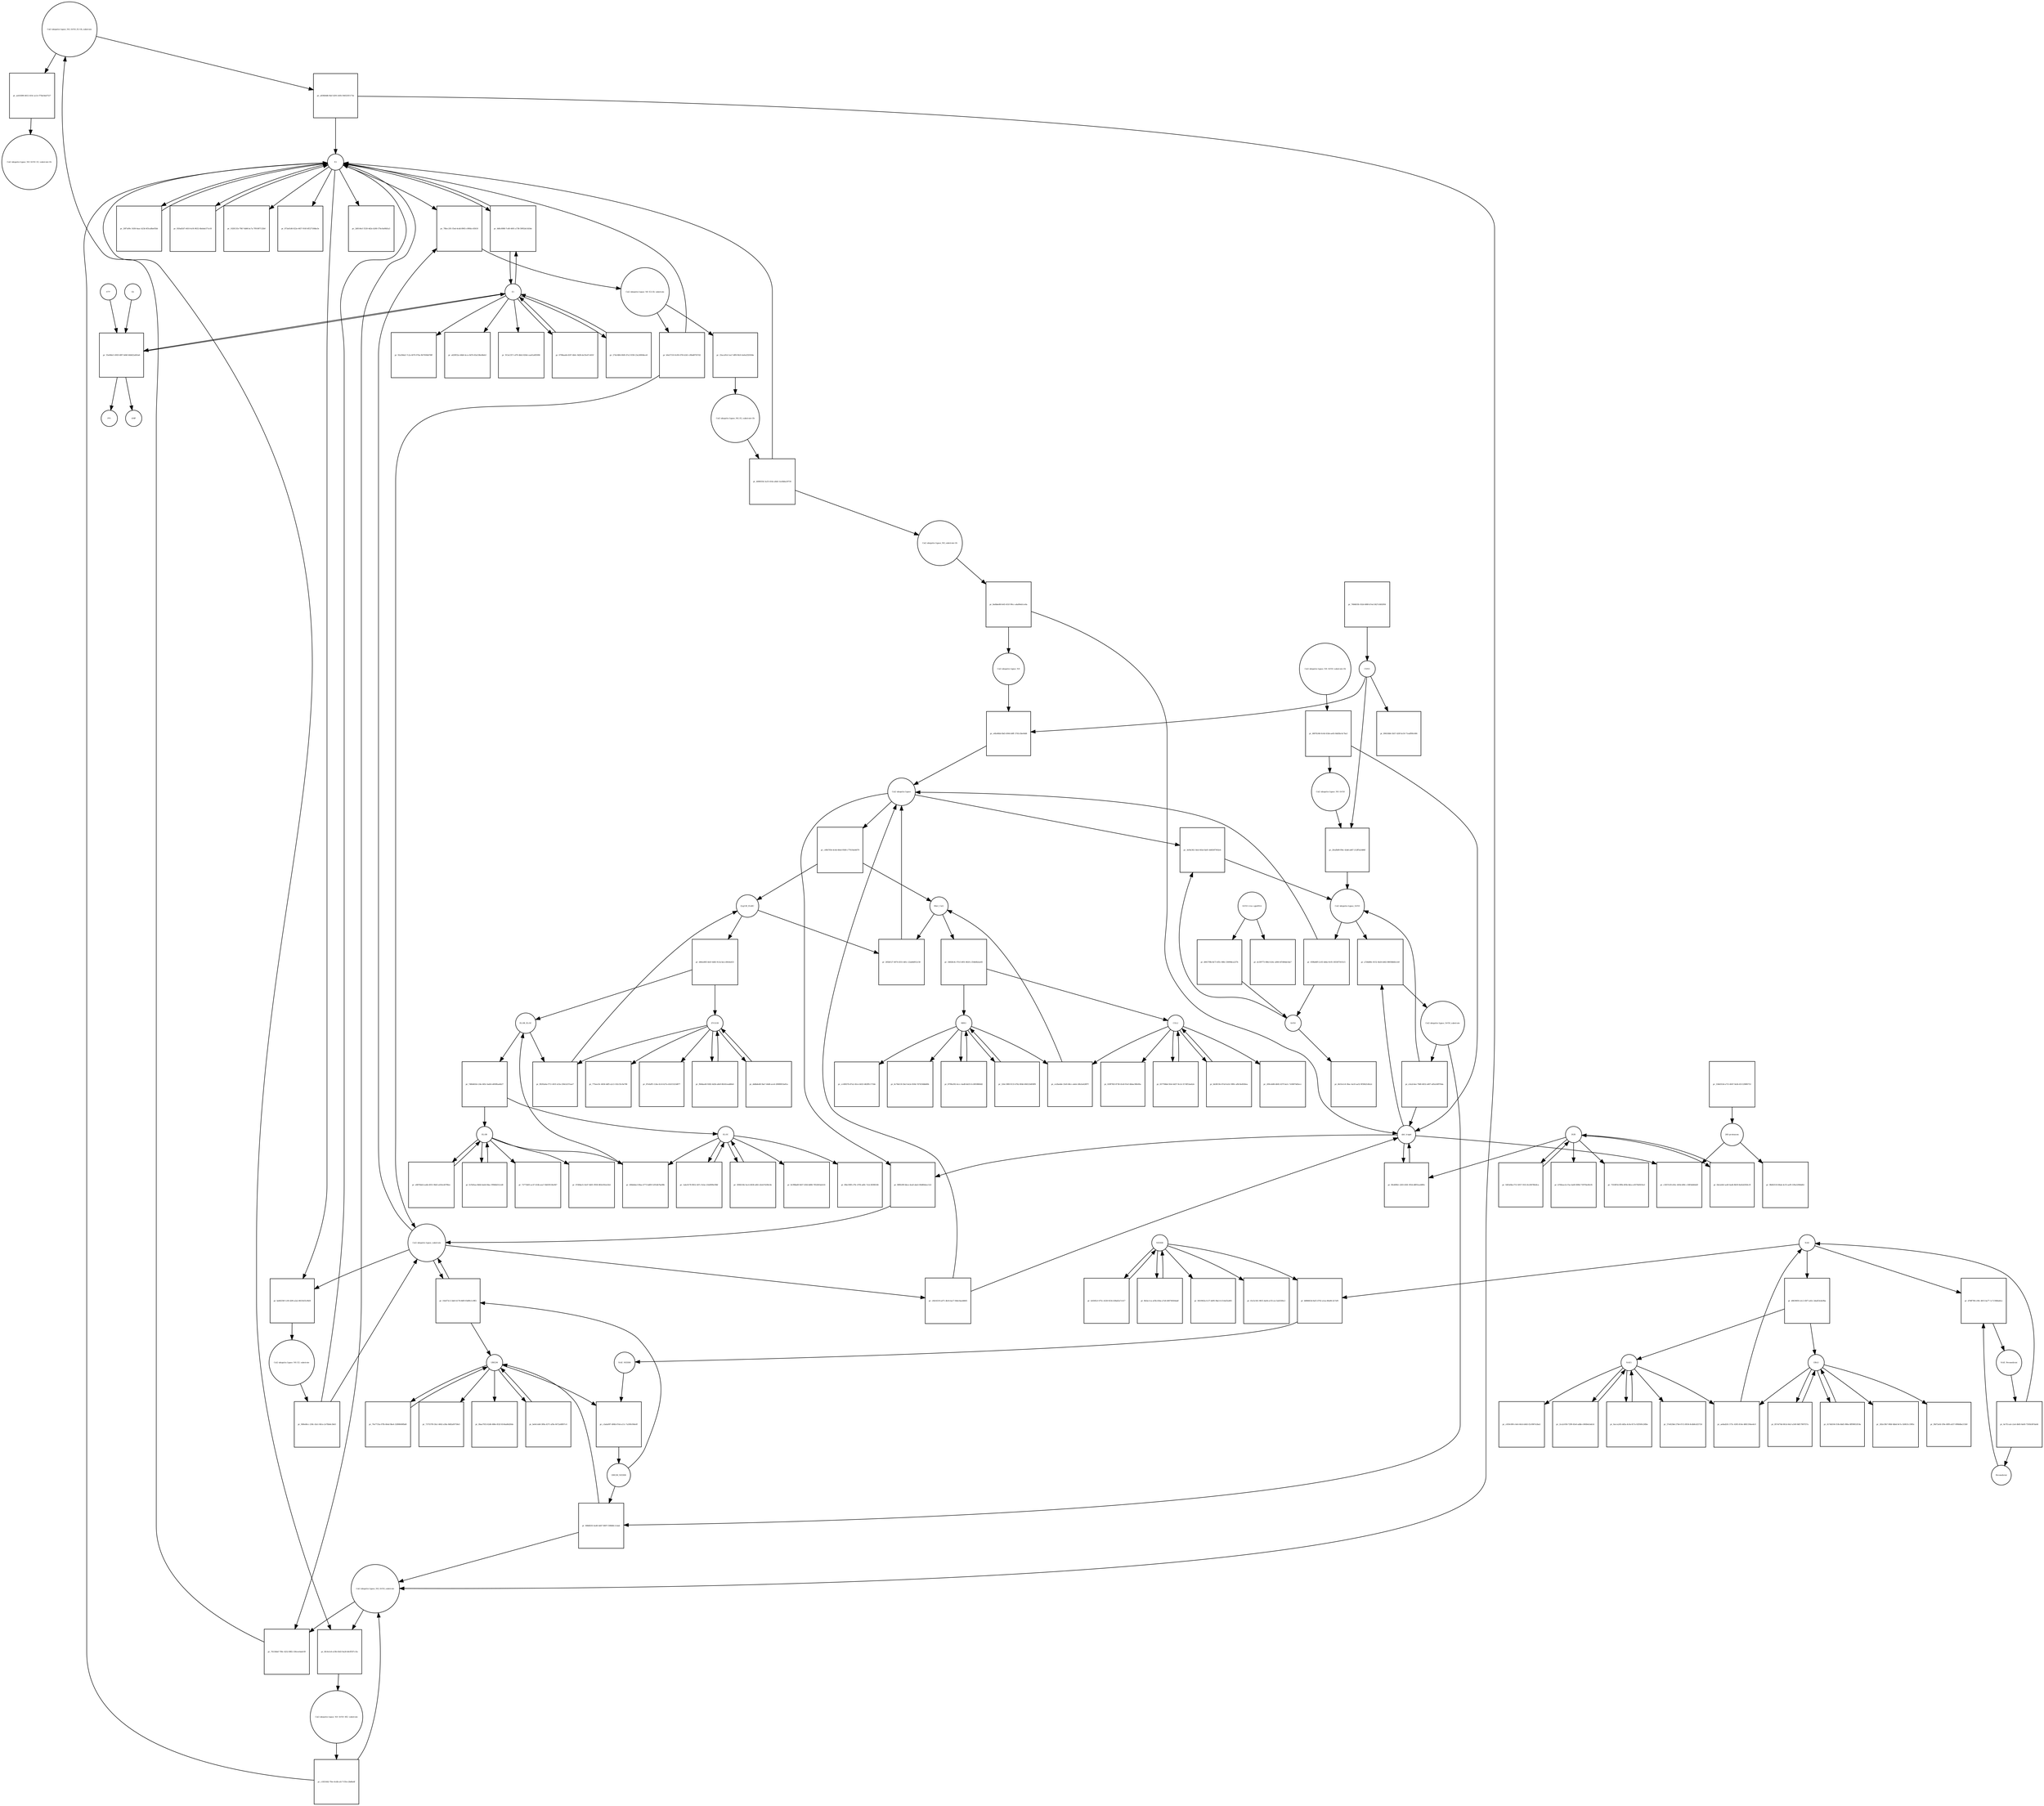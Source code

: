 strict digraph  {
"Cul2 ubiquitin ligase_N8_Orf10_E2-Ub_substrate" [annotation="urn_miriam_ncbiprotein_BCD58762|urn_miriam_hgnc.symbol_UBE2|urn_miriam_hgnc.symbol_ZYG11B|urn_miriam_hgnc.symbol_ELOB|urn_miriam_hgnc.symbol_ELOC|urn_miriam_hgnc.symbol_RBX1|urn_miriam_hgnc.symbol_CUL2|urn_miriam_hgnc.symbol_NEDD8", bipartite=0, cls=complex, fontsize=4, label="Cul2 ubiquitin ligase_N8_Orf10_E2-Ub_substrate", shape=circle];
"pr_ae41fd90-4612-410c-ac2c-f75bc8ab7527" [annotation="", bipartite=1, cls=process, fontsize=4, label="pr_ae41fd90-4612-410c-ac2c-f75bc8ab7527", shape=square];
"Cul2 ubiquitin ligase_N8_Orf10_E2_substrate-Ub" [annotation="urn_miriam_ncbiprotein_BCD58762|urn_miriam_hgnc.symbol_UBE2|urn_miriam_hgnc.symbol_ZYG11B|urn_miriam_hgnc.symbol_ELOB|urn_miriam_hgnc.symbol_ELOC|urn_miriam_hgnc.symbol_RBX1|urn_miriam_hgnc.symbol_CUL2|urn_miriam_hgnc.symbol_NEDD8", bipartite=0, cls=complex, fontsize=4, label="Cul2 ubiquitin ligase_N8_Orf10_E2_substrate-Ub", shape=circle];
"Cul2 ubiquitin ligase_N8_E2-Ub_substrate" [annotation="urn_miriam_hgnc.symbol_ZYG11B|urn_miriam_hgnc.symbol_RBX1|urn_miriam_hgnc.symbol_ELOB|urn_miriam_hgnc.symbol_ELOC|urn_miriam_hgnc.symbol_CUL2|urn_miriam_hgnc.symbol_NEDD8|urn_miriam_hgnc.symbol_UBE2", bipartite=0, cls=complex, fontsize=4, label="Cul2 ubiquitin ligase_N8_E2-Ub_substrate", shape=circle];
"pr_25aca91d-1ea7-4ff8-9b10-4e6e2f20304e" [annotation="", bipartite=1, cls=process, fontsize=4, label="pr_25aca91d-1ea7-4ff8-9b10-4e6e2f20304e", shape=square];
"Cul2 ubiquitin ligase_N8_E2_substrate-Ub" [annotation="urn_miriam_hgnc.symbol_ZYG11B|urn_miriam_hgnc.symbol_UBE2|urn_miriam_hgnc.symbol_ELOB|urn_miriam_hgnc.symbol_ELOC|urn_miriam_hgnc.symbol_RBX1|urn_miriam_hgnc.symbol_CUL2|urn_miriam_hgnc.symbol_NEDD8", bipartite=0, cls=complex, fontsize=4, label="Cul2 ubiquitin ligase_N8_E2_substrate-Ub", shape=circle];
E2 [annotation="urn_miriam_hgnc.symbol_UBE2", bipartite=0, cls=macromolecule, fontsize=4, label=E2, shape=circle];
"pr_6d6c6988-7cd0-4491-a738-59f02dc5d3de" [annotation="", bipartite=1, cls=process, fontsize=4, label="pr_6d6c6988-7cd0-4491-a738-59f02dc5d3de", shape=square];
E1 [annotation="urn_miriam_hgnc.symbol_UBA", bipartite=0, cls=macromolecule, fontsize=4, label=E1, shape=circle];
"pr_55e08dc5-693f-4f87-b84f-64b822afb5a6" [annotation="", bipartite=1, cls=process, fontsize=4, label="pr_55e08dc5-693f-4f87-b84f-64b822afb5a6", shape=square];
Ub [annotation="", bipartite=0, cls="simple chemical", fontsize=4, label=Ub, shape=circle];
ATP [annotation="", bipartite=0, cls="simple chemical", fontsize=4, label=ATP, shape=circle];
AMP [annotation="", bipartite=0, cls="simple chemical", fontsize=4, label=AMP, shape=circle];
PPi [annotation="", bipartite=0, cls="simple chemical", fontsize=4, label=PPi, shape=circle];
"Cul2 ubiquitin ligase_substrate" [annotation="urn_miriam_hgnc.symbol_ZYg11B|urn_miriam_hgnc.symbol_ELOB|urn_miriam_hgnc.symbol_ELOC|urn_miriam_hgnc.symbol_RBX1|urn_miriam_hgnc.symbol_CUL2|urn_miriam_hgnc.symbol_NEDD8", bipartite=0, cls=complex, fontsize=4, label="Cul2 ubiquitin ligase_substrate", shape=circle];
"pr_78bcc201-f3ed-4cdd-8965-c09fdcc45618" [annotation="", bipartite=1, cls=process, fontsize=4, label="pr_78bcc201-f3ed-4cdd-8965-c09fdcc45618", shape=square];
"Cul2 ubiquitin ligase_N8_Orf10_substrate" [annotation="urn_miriam_ncbiprotein_BCD58762|urn_miriam_hgnc.symbol_ZYG11B|urn_miriam_hgnc.symbol_ELOB|urn_miriam_hgnc.symbol_ELOC|urn_miriam_hgnc.symbol_RBX1|urn_miriam_hgnc.symbol_CUL2|urn_miriam_hgnc.symbol_NEDD8", bipartite=0, cls=complex, fontsize=4, label="Cul2 ubiquitin ligase_N8_Orf10_substrate", shape=circle];
"pr_76136def-706c-4252-88f2-336cee4adc09" [annotation="", bipartite=1, cls=process, fontsize=4, label="pr_76136def-706c-4252-88f2-336cee4adc09", shape=square];
ZYG11B [annotation="urn_miriam_hgnc_HGNC%3A25820", bipartite=0, cls=macromolecule, fontsize=4, label=ZYG11B, shape=circle];
"pr_f8d4aa40-9282-4d2b-a8e9-8b541eadd0e6" [annotation="", bipartite=1, cls=process, fontsize=4, label="pr_f8d4aa40-9282-4d2b-a8e9-8b541eadd0e6", shape=square];
UBE2M [annotation="urn_miriam_hgnc_HGNC%3A12491", bipartite=0, cls=macromolecule, fontsize=4, label=UBE2M, shape=circle];
"pr_be0e1eb8-389a-4371-af9a-6472a48f07c4" [annotation="", bipartite=1, cls=process, fontsize=4, label="pr_be0e1eb8-389a-4371-af9a-6472a48f07c4", shape=square];
UBA3 [annotation="urn_miriam_hgnc_HGNC%3A12470", bipartite=0, cls=macromolecule, fontsize=4, label=UBA3, shape=circle];
"pr_857ef74d-061d-44cf-a549-9df17987f37a" [annotation="", bipartite=1, cls=process, fontsize=4, label="pr_857ef74d-061d-44cf-a549-9df17987f37a", shape=square];
RBX1 [annotation="urn_miriam_hgnc_HGNC%3A9928", bipartite=0, cls=macromolecule, fontsize=4, label=RBX1, shape=circle];
"pr_8799a392-4ccc-4ad8-bb35-fcc8059860d2" [annotation="", bipartite=1, cls=process, fontsize=4, label="pr_8799a392-4ccc-4ad8-bb35-fcc8059860d2", shape=square];
"Orf10 (+)ss sgmRNA" [annotation=urn_miriam_ncbiprotein_BCD58762, bipartite=0, cls="nucleic acid feature", fontsize=4, label="Orf10 (+)ss sgmRNA", shape=circle];
"pr_d0617f8b-8e73-4f5c-88fe-33699dca237b" [annotation="", bipartite=1, cls=process, fontsize=4, label="pr_d0617f8b-8e73-4f5c-88fe-33699dca237b", shape=square];
Orf10 [annotation=urn_miriam_ncbiprotein_BCD58762, bipartite=0, cls=macromolecule, fontsize=4, label=Orf10, shape=circle];
NEDD8 [annotation="urn_miriam_hgnc_HGNC%3A7732", bipartite=0, cls=macromolecule, fontsize=4, label=NEDD8, shape=circle];
"pr_fa9265cf-075c-4328-9234-438a62e7c417" [annotation="", bipartite=1, cls=process, fontsize=4, label="pr_fa9265cf-075c-4328-9234-438a62e7c417", shape=square];
NAE1 [annotation="urn_miriam_hgnc_HGNC%3A621", bipartite=0, cls=macromolecule, fontsize=4, label=NAE1, shape=circle];
"pr_2ca2c058-7299-45e6-adbb-c060b4cbdcb1" [annotation="", bipartite=1, cls=process, fontsize=4, label="pr_2ca2c058-7299-45e6-adbb-c060b4cbdcb1", shape=square];
ELOC [annotation="urn_miriam_hgnc_HGNC%3A11617", bipartite=0, cls=macromolecule, fontsize=4, label=ELOC, shape=circle];
"pr_1abc6178-9652-447c-9cbe-21b4909e59bf" [annotation="", bipartite=1, cls=process, fontsize=4, label="pr_1abc6178-9652-447c-9cbe-21b4909e59bf", shape=square];
ELOB [annotation="urn_miriam_hgnc_HGNC%3A11619", bipartite=0, cls=macromolecule, fontsize=4, label=ELOB, shape=circle];
"pr_e8870de6-ea4b-4931-96d3-a454cd4796ec" [annotation="", bipartite=1, cls=process, fontsize=4, label="pr_e8870de6-ea4b-4931-96d3-a454cd4796ec", shape=square];
"pr_20f7a99c-5436-4aac-b23d-4f3ca8be05bb" [annotation="", bipartite=1, cls=process, fontsize=4, label="pr_20f7a99c-5436-4aac-b23d-4f3ca8be05bb", shape=square];
"pr_0798aadd-d187-4b0c-9d28-de35e47c401f" [annotation="", bipartite=1, cls=process, fontsize=4, label="pr_0798aadd-d187-4b0c-9d28-de35e47c401f", shape=square];
DUB [annotation="urn_miriam_hgnc.symbol_DUB", bipartite=0, cls=macromolecule, fontsize=4, label=DUB, shape=circle];
"pr_fde2a9ef-ae4f-4ad4-8b59-8a62d2926c3f" [annotation="", bipartite=1, cls=process, fontsize=4, label="pr_fde2a9ef-ae4f-4ad4-8b59-8a62d2926c3f", shape=square];
CUL2 [annotation="urn_miriam_hgnc_HGNC%3A2552", bipartite=0, cls=macromolecule, fontsize=4, label=CUL2, shape=circle];
"pr_657784bd-5fe4-4d37-9ccb-317df53aeb2e" [annotation="", bipartite=1, cls=process, fontsize=4, label="pr_657784bd-5fe4-4d37-9ccb-317df53aeb2e", shape=square];
"pr_dddbded8-5ba7-44d6-ace4-28989053a81a" [annotation="", bipartite=1, cls=process, fontsize=4, label="pr_dddbded8-5ba7-44d6-ace4-28989053a81a", shape=square];
"pr_70e7735a-07fb-40ed-9be4-32898649fbd0" [annotation="", bipartite=1, cls=process, fontsize=4, label="pr_70e7735a-07fb-40ed-9be4-32898649fbd0", shape=square];
"pr_417dd104-f10b-4bd5-986e-8ff99853f18a" [annotation="", bipartite=1, cls=process, fontsize=4, label="pr_417dd104-f10b-4bd5-986e-8ff99853f18a", shape=square];
"pr_324c1989-9133-47b2-8fdd-494533d05ff8" [annotation="", bipartite=1, cls=process, fontsize=4, label="pr_324c1989-9133-47b2-8fdd-494533d05ff8", shape=square];
"pr_8b3ec1ca-af3b-454a-a7e8-400749264abf" [annotation="", bipartite=1, cls=process, fontsize=4, label="pr_8b3ec1ca-af3b-454a-a7e8-400749264abf", shape=square];
"pr_6acca245-dd5a-4c0a-817a-02f569c26fbe" [annotation="", bipartite=1, cls=process, fontsize=4, label="pr_6acca245-dd5a-4c0a-817a-02f569c26fbe", shape=square];
"pr_5f08216b-5ec4-4838-a841-d2eb74206c8e" [annotation="", bipartite=1, cls=process, fontsize=4, label="pr_5f08216b-5ec4-4838-a841-d2eb74206c8e", shape=square];
"pr_fcf5d5aa-6b0d-4ab4-84ac-f9948d312cd0" [annotation="", bipartite=1, cls=process, fontsize=4, label="pr_fcf5d5aa-6b0d-4ab4-84ac-f9948d312cd0", shape=square];
"pr_920ad5d7-4410-4cf4-9632-4bebde571e18" [annotation="", bipartite=1, cls=process, fontsize=4, label="pr_920ad5d7-4410-4cf4-9632-4bebde571e18", shape=square];
"pr_274cfd84-0fd9-47e2-9358-23a24904bce8" [annotation="", bipartite=1, cls=process, fontsize=4, label="pr_274cfd84-0fd9-47e2-9358-23a24904bce8", shape=square];
"pr_54f3e0be-f7cf-4917-91f2-8c20678fe8ca" [annotation="", bipartite=1, cls=process, fontsize=4, label="pr_54f3e0be-f7cf-4917-91f2-8c20678fe8ca", shape=square];
"pr_bb3815fe-87a9-4cb1-989c-af8c9a4926ea" [annotation="", bipartite=1, cls=process, fontsize=4, label="pr_bb3815fe-87a9-4cb1-989c-af8c9a4926ea", shape=square];
"pr_768481fb-102d-4080-b7ed-3627cfd02956" [annotation="", bipartite=1, cls=process, fontsize=4, label="pr_768481fb-102d-4080-b7ed-3627cfd02956", shape=square];
CSN5 [annotation="", bipartite=0, cls=complex, fontsize=4, label=CSN5, shape=circle];
"pr_53b6353d-a715-4047-9a5b-4511298f6753" [annotation="", bipartite=1, cls=process, fontsize=4, label="pr_53b6353d-a715-4047-9a5b-4511298f6753", shape=square];
"26S-proteasom" [annotation="urn_miriam_obo.go_GO%3A0000502", bipartite=0, cls=complex, fontsize=4, label="26S-proteasom", shape=circle];
NAE_Pevonedistat [annotation="urn_miriam_obo.chebi_CHEBI%3A145535|urn_miriam_hgnc.symbol_NAE1|urn_miriam_hgnc.symbol_UBA3", bipartite=0, cls=complex, fontsize=4, label=NAE_Pevonedistat, shape=circle];
"pr_4e7f1cad-c2a4-4b83-8a60-7593b387da0d" [annotation="", bipartite=1, cls=process, fontsize=4, label="pr_4e7f1cad-c2a4-4b83-8a60-7593b387da0d", shape=square];
Pevonedistat [annotation="urn_miriam_obo.chebi_CHEBI%3A145535", bipartite=0, cls="simple chemical", fontsize=4, label=Pevonedistat, shape=circle];
NAE [annotation="urn_miriam_hgnc.symbol_NAE1|urn_miriam_hgnc.symbol_UBA3", bipartite=0, cls=complex, fontsize=4, label=NAE, shape=circle];
"pr_d063905f-e2c2-45f7-a43c-2dad53e4e9ba" [annotation="", bipartite=1, cls=process, fontsize=4, label="pr_d063905f-e2c2-45f7-a43c-2dad53e4e9ba", shape=square];
ELOB_ELOC [annotation="urn_miriam_hgnc.symbol_ELOB|urn_miriam_hgnc.symbol_ELOC", bipartite=0, cls=complex, fontsize=4, label=ELOB_ELOC, shape=circle];
"pr_7d6b463d-c24e-465c-bab0-e4f49faa4b27" [annotation="", bipartite=1, cls=process, fontsize=4, label="pr_7d6b463d-c24e-465c-bab0-e4f49faa4b27", shape=square];
Zyg11B_EloBC [annotation="urn_miriam_hgnc.symbol_ZYG11B|urn_miriam_hgnc.symbol_ELOB|urn_miriam_hgnc.symbol_ELOC", bipartite=0, cls=complex, fontsize=4, label=Zyg11B_EloBC, shape=circle];
"pr_d46ee865-bb1f-4db5-9c3a-becc49e0a433" [annotation="", bipartite=1, cls=process, fontsize=4, label="pr_d46ee865-bb1f-4db5-9c3a-becc49e0a433", shape=square];
"Cul2 ubiquitin ligase_N8_substrate-Ub" [annotation="urn_miriam_hgnc.symbol_ZYG11B|urn_miriam_hgnc.symbol_ELOB|urn_miriam_hgnc.symbol_ELOC|urn_miriam_hgnc.symbol_RBX1|urn_miriam_hgnc.symbol_CUL2|urn_miriam_hgnc.symbol_NEDD8", bipartite=0, cls=complex, fontsize=4, label="Cul2 ubiquitin ligase_N8_substrate-Ub", shape=circle];
"pr_8a6bbe88-fe65-451f-99cc-a4a89eb1ce0a" [annotation="", bipartite=1, cls=process, fontsize=4, label="pr_8a6bbe88-fe65-451f-99cc-a4a89eb1ce0a", shape=square];
"Cul2 ubiquitin ligase_N8" [annotation="urn_miriam_hgnc.symbol_ZYG11B|urn_miriam_hgnc.symbol_ELOB|urn_miriam_hgnc.symbol_ELOC|urn_miriam_hgnc.symbol_RBX1|urn_miriam_hgnc.symbol_CUL2|urn_miriam_hgnc.symbol_NEDD8", bipartite=0, cls=complex, fontsize=4, label="Cul2 ubiquitin ligase_N8", shape=circle];
ubit_traget [annotation="", bipartite=0, cls=macromolecule, fontsize=4, label=ubit_traget, shape=circle];
"pr_c6b16319-a471-4b16-ba17-0b4c0aed4845" [annotation="", bipartite=1, cls=process, fontsize=4, label="pr_c6b16319-a471-4b16-ba17-0b4c0aed4845", shape=square];
"Cul2 ubiquitin ligase" [annotation="urn_miriam_hgnc.symbol_RBX1|urn_miriam_hgnc.symbol_CUL2|urn_miriam_hgnc.symbol_ZYG11B|urn_miriam_hgnc.symbol_ELOB|urn_miriam_hgnc.symbol_ELOC", bipartite=0, cls=complex, fontsize=4, label="Cul2 ubiquitin ligase", shape=circle];
"Cul2 ubiquitin ligase_N8_Orf10_substrate-Ub" [annotation="urn_miriam_ncbiprotein_BCD58762|urn_miriam_hgnc.symbol_ZYG11B|urn_miriam_hgnc.symbol_ELOB|urn_miriam_hgnc.symbol_ELOC|urn_miriam_hgnc.symbol_RBX1|urn_miriam_hgnc.symbol_CUL2|urn_miriam_hgnc.symbol_NEDD8", bipartite=0, cls=complex, fontsize=4, label="Cul2 ubiquitin ligase_N8_Orf10_substrate-Ub", shape=circle];
"pr_4897b346-0c4d-41bb-ae65-8dd5bc4c7ba3" [annotation="", bipartite=1, cls=process, fontsize=4, label="pr_4897b346-0c4d-41bb-ae65-8dd5bc4c7ba3", shape=square];
"Cul2 ubiquitin ligase_N8_Orf10" [annotation="urn_miriam_hgnc.symbol_ZYG11B|urn_miriam_hgnc.symbol_ELOB|urn_miriam_hgnc.symbol_ELOC|urn_miriam_hgnc.symbol_RBX1|urn_miriam_hgnc.symbol_CUL2|urn_miriam_hgnc.symbol_NEDD8|urn_miriam_ncbiprotein_BCD58762", bipartite=0, cls=complex, fontsize=4, label="Cul2 ubiquitin ligase_N8_Orf10", shape=circle];
"Cul2 ubiquitin ligase_Orf10_substrate" [annotation="urn_miriam_ncbiprotein_BCD58762|urn_miriam_hgnc.symbol_ZYg11B|urn_miriam_hgnc.symbol_ELOB|urn_miriam_hgnc.symbol_ELOC|urn_miriam_hgnc.symbol_RBX1|urn_miriam_hgnc.symbol_CUL2", bipartite=0, cls=complex, fontsize=4, label="Cul2 ubiquitin ligase_Orf10_substrate", shape=circle];
"pr_e3a2c4ee-79d0-4832-a607-a85a54f97b4a" [annotation="", bipartite=1, cls=process, fontsize=4, label="pr_e3a2c4ee-79d0-4832-a607-a85a54f97b4a", shape=square];
"Cul2 ubiquitin ligase_Orf10" [annotation="urn_miriam_ncbiprotein_BCD58762|urn_miriam_hgnc.symbol_ZYG11B|urn_miriam_hgnc.symbol_ELOB|urn_miriam_hgnc.symbol_ELOC|urn_miriam_hgnc.symbol_RBX1|urn_miriam_hgnc.symbol_CUL2", bipartite=0, cls=complex, fontsize=4, label="Cul2 ubiquitin ligase_Orf10", shape=circle];
"pr_2feafb89-f94c-42dd-a487-212ff5a5486f" [annotation="", bipartite=1, cls=process, fontsize=4, label="pr_2feafb89-f94c-42dd-a487-212ff5a5486f", shape=square];
"pr_059bd4f9-2c65-4d4a-9c05-1855875015c5" [annotation="", bipartite=1, cls=process, fontsize=4, label="pr_059bd4f9-2c65-4d4a-9c05-1855875015c5", shape=square];
"pr_e4fa66bb-fbd3-4944-b0ff-3743c3be44d6" [annotation="", bipartite=1, cls=process, fontsize=4, label="pr_e4fa66bb-fbd3-4944-b0ff-3743c3be44d6", shape=square];
"pr_c49b7054-4c6d-40ed-9580-c77619a44079" [annotation="", bipartite=1, cls=process, fontsize=4, label="pr_c49b7054-4c6d-40ed-9580-c77619a44079", shape=square];
Rbx1_Cul2 [annotation="urn_miriam_hgnc.symbol_RBX1|urn_miriam_hgnc.symbol_CUL2", bipartite=0, cls=complex, fontsize=4, label=Rbx1_Cul2, shape=circle];
"pr_409f6356-3a33-416e-a8e6-1ee4b6a29739" [annotation="", bipartite=1, cls=process, fontsize=4, label="pr_409f6356-3a33-416e-a8e6-1ee4b6a29739", shape=square];
"Cul2 ubiquitin ligase_N8_E2_substrate" [annotation="urn_miriam_hgnc.symbol_ZYG11B|urn_miriam_hgnc.symbol_ELOB|urn_miriam_hgnc.symbol_ELOC|urn_miriam_hgnc.symbol_RBX1|urn_miriam_hgnc.symbol_CUL2|urn_miriam_hgnc.symbol_NEDD8", bipartite=0, cls=complex, fontsize=4, label="Cul2 ubiquitin ligase_N8_E2_substrate", shape=circle];
"pr_949ed6cc-238c-42e1-8b1a-2e7fbb4c3b43" [annotation="", bipartite=1, cls=process, fontsize=4, label="pr_949ed6cc-238c-42e1-8b1a-2e7fbb4c3b43", shape=square];
"Cul2 ubiquitin ligase_N8_Orf10_0E2_substrate" [annotation="urn_miriam_ncbiprotein_BCD58762|urn_miriam_hgnc.symbol_ZYG11B|urn_miriam_hgnc.symbol_ELOB|urn_miriam_hgnc.symbol_ELOC|urn_miriam_hgnc.symbol_RBX1|urn_miriam_hgnc.symbol_CUL2|urn_miriam_hgnc.symbol_NEDD8|urn_miriam_hgnc.symbol_UBE2", bipartite=0, cls=complex, fontsize=4, label="Cul2 ubiquitin ligase_N8_Orf10_0E2_substrate", shape=circle];
"pr_c1831442-7fee-4cdb-a3c7-f35cc2bd6a6f" [annotation="", bipartite=1, cls=process, fontsize=4, label="pr_c1831442-7fee-4cdb-a3c7-f35cc2bd6a6f", shape=square];
"pr_34828c8c-97e5-4f01-8620-c354b0b2ae65" [annotation="", bipartite=1, cls=process, fontsize=4, label="pr_34828c8c-97e5-4f01-8620-c354b0b2ae65", shape=square];
"pr_9fe489b1-2283-4581-9f3d-d8f91ea48f0c" [annotation="", bipartite=1, cls=process, fontsize=4, label="pr_9fe489b1-2283-4581-9f3d-d8f91ea48f0c", shape=square];
"pr_b0a57310-0c90-47f4-b341-cf6bd87937d2" [annotation="", bipartite=1, cls=process, fontsize=4, label="pr_b0a57310-0c90-47f4-b341-cf6bd87937d2", shape=square];
"pr_a830b9d6-f4ef-4291-b5f4-594525f1173e" [annotation="", bipartite=1, cls=process, fontsize=4, label="pr_a830b9d6-f4ef-4291-b5f4-594525f1173e", shape=square];
"pr_c5657e59-d16c-445b-b90c-c58f3dd44d2f" [annotation="", bipartite=1, cls=process, fontsize=4, label="pr_c5657e59-d16c-445b-b90c-c58f3dd44d2f", shape=square];
"pr_775eec9c-4656-4df5-a2c3-102c55c9a798" [annotation="", bipartite=1, cls=process, fontsize=4, label="pr_775eec9c-4656-4df5-a2c3-102c55c9a798", shape=square];
"pr_87efaff5-124a-41c6-b37a-d1d15323d877" [annotation="", bipartite=1, cls=process, fontsize=4, label="pr_87efaff5-124a-41c6-b37a-d1d15323d877", shape=square];
"pr_737557f0-5fa1-4662-a58a-9d82af6758e5" [annotation="", bipartite=1, cls=process, fontsize=4, label="pr_737557f0-5fa1-4662-a58a-9d82af6758e5", shape=square];
"pr_0baa7933-62d6-486e-852f-8144ad6d20de" [annotation="", bipartite=1, cls=process, fontsize=4, label="pr_0baa7933-62d6-486e-852f-8144ad6d20de", shape=square];
"pr_282e19b7-90bf-4bbd-9e7a-1b9631c1995c" [annotation="", bipartite=1, cls=process, fontsize=4, label="pr_282e19b7-90bf-4bbd-9e7a-1b9631c1995c", shape=square];
"pr_f8d72efd-1f9e-49f9-a437-099b8be215b9" [annotation="", bipartite=1, cls=process, fontsize=4, label="pr_f8d72efd-1f9e-49f9-a437-099b8be215b9", shape=square];
"pr_cc49037b-87a2-45ce-b023-482fffc171bb" [annotation="", bipartite=1, cls=process, fontsize=4, label="pr_cc49037b-87a2-45ce-b023-482fffc171bb", shape=square];
"pr_6c7bb118-3bcf-4e2e-816b-7d7419dbb80b" [annotation="", bipartite=1, cls=process, fontsize=4, label="pr_6c7bb118-3bcf-4e2e-816b-7d7419dbb80b", shape=square];
"pr_dc5f9773-08b3-424c-a066-fd7d84de5da7" [annotation="", bipartite=1, cls=process, fontsize=4, label="pr_dc5f9773-08b3-424c-a066-fd7d84de5da7", shape=square];
"pr_4b15e1c6-36ac-4a10-aa52-9f38421dfa2c" [annotation="", bipartite=1, cls=process, fontsize=4, label="pr_4b15e1c6-36ac-4a10-aa52-9f38421dfa2c", shape=square];
"pr_9410943a-fc37-4d95-9be3-fc514ef2ed93" [annotation="", bipartite=1, cls=process, fontsize=4, label="pr_9410943a-fc37-4d95-9be3-fc514ef2ed93", shape=square];
"pr_61e5c561-9815-4a04-a155-ecc5a025f4c2" [annotation="", bipartite=1, cls=process, fontsize=4, label="pr_61e5c561-9815-4a04-a155-ecc5a025f4c2", shape=square];
"pr_57e823bd-27b4-47c5-8934-8cdb8cd25724" [annotation="", bipartite=1, cls=process, fontsize=4, label="pr_57e823bd-27b4-47c5-8934-8cdb8cd25724", shape=square];
"pr_c659c690-c4e4-44cb-b4b5-f2c0907a5ba5" [annotation="", bipartite=1, cls=process, fontsize=4, label="pr_c659c690-c4e4-44cb-b4b5-f2c0907a5ba5", shape=square];
"pr_8c99bbd9-9d37-45fd-b886-7852603a0c61" [annotation="", bipartite=1, cls=process, fontsize=4, label="pr_8c99bbd9-9d37-45fd-b886-7852603a0c61", shape=square];
"pr_f6bc599f-e79c-47f4-ad9c-7e2c38396166" [annotation="", bipartite=1, cls=process, fontsize=4, label="pr_f6bc599f-e79c-47f4-ad9c-7e2c38396166", shape=square];
"pr_72772b05-ac47-414b-aea7-6b039136e947" [annotation="", bipartite=1, cls=process, fontsize=4, label="pr_72772b05-ac47-414b-aea7-6b039136e947", shape=square];
"pr_67d9da31-0e47-4b91-9930-883e592a52b1" [annotation="", bipartite=1, cls=process, fontsize=4, label="pr_67d9da31-0e47-4b91-9930-883e592a52b1", shape=square];
"pr_1028131b-79b7-4b86-bc7a-7f91087132b0" [annotation="", bipartite=1, cls=process, fontsize=4, label="pr_1028131b-79b7-4b86-bc7a-7f91087132b0", shape=square];
"pr_873a61d6-022e-4457-916f-4f527184be3e" [annotation="", bipartite=1, cls=process, fontsize=4, label="pr_873a61d6-022e-4457-916f-4f527184be3e", shape=square];
"pr_92a39da5-7c2a-4070-974a-9b7930b678ff" [annotation="", bipartite=1, cls=process, fontsize=4, label="pr_92a39da5-7c2a-4070-974a-9b7930b678ff", shape=square];
"pr_a629f32a-44b8-4cce-8d74-83a538e48eb3" [annotation="", bipartite=1, cls=process, fontsize=4, label="pr_a629f32a-44b8-4cce-8d74-83a538e48eb3", shape=square];
"pr_b766eacd-e7ae-4a60-809d-7397f4e49cf4" [annotation="", bipartite=1, cls=process, fontsize=4, label="pr_b766eacd-e7ae-4a60-809d-7397f4e49cf4", shape=square];
"pr_7555ff54-9f9b-495b-8dca-e0576d501fa3" [annotation="", bipartite=1, cls=process, fontsize=4, label="pr_7555ff54-9f9b-495b-8dca-e0576d501fa3", shape=square];
"pr_209ceb86-db92-437f-ba1c-7e94974d5ecc" [annotation="", bipartite=1, cls=process, fontsize=4, label="pr_209ceb86-db92-437f-ba1c-7e94974d5ecc", shape=square];
"pr_029f7fd3-8738-41e8-91ef-4bbac96fef6a" [annotation="", bipartite=1, cls=process, fontsize=4, label="pr_029f7fd3-8738-41e8-91ef-4bbac96fef6a", shape=square];
"pr_8941fdb6-3b57-420f-bc50-71eaff80c684" [annotation="", bipartite=1, cls=process, fontsize=4, label="pr_8941fdb6-3b57-420f-bc50-71eaff80c684", shape=square];
"pr_98d02518-86ab-4c55-aef9-339a32964d02" [annotation="", bipartite=1, cls=process, fontsize=4, label="pr_98d02518-86ab-4c55-aef9-339a32964d02", shape=square];
NAE_NEDD8 [annotation="urn_miriam_hgnc.symbol_NEDD8|urn_miriam_hgnc.symbol_NAE1|urn_miriam_hgnc.symbol_UBA3", bipartite=0, cls=complex, fontsize=4, label=NAE_NEDD8, shape=circle];
"pr_c3ada097-d84b-47eb-a11c-7a309cf46e0f" [annotation="", bipartite=1, cls=process, fontsize=4, label="pr_c3ada097-d84b-47eb-a11c-7a309cf46e0f", shape=square];
UBE2M_NEDD8 [annotation="urn_miriam_hgnc.symbol_UBE2M|urn_miriam_hgnc.symbol_NEDD8", bipartite=0, cls=complex, fontsize=4, label=UBE2M_NEDD8, shape=circle];
"pr_3ef4e362-3dcd-4fa4-8a81-dd450f7002e4" [annotation="", bipartite=1, cls=process, fontsize=4, label="pr_3ef4e362-3dcd-4fa4-8a81-dd450f7002e4", shape=square];
"pr_b886663d-8af3-4702-a1ea-80a9fc3e7ef0" [annotation="", bipartite=1, cls=process, fontsize=4, label="pr_b886663d-8af3-4702-a1ea-80a9fc3e7ef0", shape=square];
"pr_d76ff780-c09c-4815-ba77-1c7c59b6a8ce" [annotation="", bipartite=1, cls=process, fontsize=4, label="pr_d76ff780-c09c-4815-ba77-1c7c59b6a8ce", shape=square];
"pr_ae8ad241-575c-4305-814e-4881194ee4c0" [annotation="", bipartite=1, cls=process, fontsize=4, label="pr_ae8ad241-575c-4305-814e-4881194ee4c0", shape=square];
"pr_f8292a6a-f711-401f-a53a-258cb337eae7" [annotation="", bipartite=1, cls=process, fontsize=4, label="pr_f8292a6a-f711-401f-a53a-258cb337eae7", shape=square];
"pr_40bb4da3-00aa-4773-bd09-5291db7ba98b" [annotation="", bipartite=1, cls=process, fontsize=4, label="pr_40bb4da3-00aa-4773-bd09-5291db7ba98b", shape=square];
"pr_285bf127-4074-4551-b81c-22ab8d912c58" [annotation="", bipartite=1, cls=process, fontsize=4, label="pr_285bf127-4074-4551-b81c-22ab8d912c58", shape=square];
"pr_f8ffb309-bbce-4ea0-aba5-06d80deec522" [annotation="", bipartite=1, cls=process, fontsize=4, label="pr_f8ffb309-bbce-4ea0-aba5-06d80deec522", shape=square];
"pr_10e673c3-3de9-4178-84f9-93df9c1c9ff2" [annotation="", bipartite=1, cls=process, fontsize=4, label="pr_10e673c3-3de9-4178-84f9-93df9c1c9ff2", shape=square];
"pr_a7d4d68c-8152-4b26-b462-88058b6b1cb9" [annotation="", bipartite=1, cls=process, fontsize=4, label="pr_a7d4d68c-8152-4b26-b462-88058b6b1cb9", shape=square];
"pr_668df203-4a40-4d47-8697-f388d6c1cbab" [annotation="", bipartite=1, cls=process, fontsize=4, label="pr_668df203-4a40-4d47-8697-f388d6c1cbab", shape=square];
"pr_be60250f-1cf6-42f6-a2a2-8631b55c9b5f" [annotation="", bipartite=1, cls=process, fontsize=4, label="pr_be60250f-1cf6-42f6-a2a2-8631b55c9b5f", shape=square];
"pr_6fc6e1e4-a19b-45d3-9a26-b0cff5f7c1fa" [annotation="", bipartite=1, cls=process, fontsize=4, label="pr_6fc6e1e4-a19b-45d3-9a26-b0cff5f7c1fa", shape=square];
"pr_ce2ba4de-33e9-48cc-a4eb-24fa5a428f7f" [annotation="", bipartite=1, cls=process, fontsize=4, label="pr_ce2ba4de-33e9-48cc-a4eb-24fa5a428f7f", shape=square];
"pr_913a1357-cd70-4bb3-826d-caa61a8f3096" [annotation="", bipartite=1, cls=process, fontsize=4, label="pr_913a1357-cd70-4bb3-826d-caa61a8f3096", shape=square];
"pr_2d0144cf-5520-4d2e-b260-57bc0a06b5a3" [annotation="", bipartite=1, cls=process, fontsize=4, label="pr_2d0144cf-5520-4d2e-b260-57bc0a06b5a3", shape=square];
"Cul2 ubiquitin ligase_N8_Orf10_E2-Ub_substrate" -> "pr_ae41fd90-4612-410c-ac2c-f75bc8ab7527"  [annotation="", interaction_type=consumption];
"Cul2 ubiquitin ligase_N8_Orf10_E2-Ub_substrate" -> "pr_a830b9d6-f4ef-4291-b5f4-594525f1173e"  [annotation="", interaction_type=consumption];
"pr_ae41fd90-4612-410c-ac2c-f75bc8ab7527" -> "Cul2 ubiquitin ligase_N8_Orf10_E2_substrate-Ub"  [annotation="", interaction_type=production];
"Cul2 ubiquitin ligase_N8_E2-Ub_substrate" -> "pr_25aca91d-1ea7-4ff8-9b10-4e6e2f20304e"  [annotation="", interaction_type=consumption];
"Cul2 ubiquitin ligase_N8_E2-Ub_substrate" -> "pr_b0a57310-0c90-47f4-b341-cf6bd87937d2"  [annotation="", interaction_type=consumption];
"pr_25aca91d-1ea7-4ff8-9b10-4e6e2f20304e" -> "Cul2 ubiquitin ligase_N8_E2_substrate-Ub"  [annotation="", interaction_type=production];
"Cul2 ubiquitin ligase_N8_E2_substrate-Ub" -> "pr_409f6356-3a33-416e-a8e6-1ee4b6a29739"  [annotation="", interaction_type=consumption];
E2 -> "pr_6d6c6988-7cd0-4491-a738-59f02dc5d3de"  [annotation="", interaction_type=consumption];
E2 -> "pr_78bcc201-f3ed-4cdd-8965-c09fdcc45618"  [annotation="", interaction_type=consumption];
E2 -> "pr_76136def-706c-4252-88f2-336cee4adc09"  [annotation="", interaction_type=consumption];
E2 -> "pr_20f7a99c-5436-4aac-b23d-4f3ca8be05bb"  [annotation="", interaction_type=consumption];
E2 -> "pr_920ad5d7-4410-4cf4-9632-4bebde571e18"  [annotation="", interaction_type=consumption];
E2 -> "pr_1028131b-79b7-4b86-bc7a-7f91087132b0"  [annotation="", interaction_type=consumption];
E2 -> "pr_873a61d6-022e-4457-916f-4f527184be3e"  [annotation="", interaction_type=consumption];
E2 -> "pr_be60250f-1cf6-42f6-a2a2-8631b55c9b5f"  [annotation="", interaction_type=consumption];
E2 -> "pr_6fc6e1e4-a19b-45d3-9a26-b0cff5f7c1fa"  [annotation="", interaction_type=consumption];
E2 -> "pr_2d0144cf-5520-4d2e-b260-57bc0a06b5a3"  [annotation="", interaction_type=consumption];
"pr_6d6c6988-7cd0-4491-a738-59f02dc5d3de" -> E2  [annotation="", interaction_type=production];
"pr_6d6c6988-7cd0-4491-a738-59f02dc5d3de" -> E1  [annotation="", interaction_type=production];
E1 -> "pr_6d6c6988-7cd0-4491-a738-59f02dc5d3de"  [annotation="", interaction_type=consumption];
E1 -> "pr_55e08dc5-693f-4f87-b84f-64b822afb5a6"  [annotation="", interaction_type=consumption];
E1 -> "pr_0798aadd-d187-4b0c-9d28-de35e47c401f"  [annotation="", interaction_type=consumption];
E1 -> "pr_274cfd84-0fd9-47e2-9358-23a24904bce8"  [annotation="", interaction_type=consumption];
E1 -> "pr_92a39da5-7c2a-4070-974a-9b7930b678ff"  [annotation="", interaction_type=consumption];
E1 -> "pr_a629f32a-44b8-4cce-8d74-83a538e48eb3"  [annotation="", interaction_type=consumption];
E1 -> "pr_913a1357-cd70-4bb3-826d-caa61a8f3096"  [annotation="", interaction_type=consumption];
"pr_55e08dc5-693f-4f87-b84f-64b822afb5a6" -> E1  [annotation="", interaction_type=production];
"pr_55e08dc5-693f-4f87-b84f-64b822afb5a6" -> AMP  [annotation="", interaction_type=production];
"pr_55e08dc5-693f-4f87-b84f-64b822afb5a6" -> PPi  [annotation="", interaction_type=production];
Ub -> "pr_55e08dc5-693f-4f87-b84f-64b822afb5a6"  [annotation="", interaction_type=consumption];
ATP -> "pr_55e08dc5-693f-4f87-b84f-64b822afb5a6"  [annotation="", interaction_type=consumption];
"Cul2 ubiquitin ligase_substrate" -> "pr_78bcc201-f3ed-4cdd-8965-c09fdcc45618"  [annotation="", interaction_type=consumption];
"Cul2 ubiquitin ligase_substrate" -> "pr_c6b16319-a471-4b16-ba17-0b4c0aed4845"  [annotation="", interaction_type=consumption];
"Cul2 ubiquitin ligase_substrate" -> "pr_10e673c3-3de9-4178-84f9-93df9c1c9ff2"  [annotation="", interaction_type=consumption];
"Cul2 ubiquitin ligase_substrate" -> "pr_be60250f-1cf6-42f6-a2a2-8631b55c9b5f"  [annotation="", interaction_type=consumption];
"pr_78bcc201-f3ed-4cdd-8965-c09fdcc45618" -> "Cul2 ubiquitin ligase_N8_E2-Ub_substrate"  [annotation="", interaction_type=production];
"Cul2 ubiquitin ligase_N8_Orf10_substrate" -> "pr_76136def-706c-4252-88f2-336cee4adc09"  [annotation="", interaction_type=consumption];
"Cul2 ubiquitin ligase_N8_Orf10_substrate" -> "pr_6fc6e1e4-a19b-45d3-9a26-b0cff5f7c1fa"  [annotation="", interaction_type=consumption];
"pr_76136def-706c-4252-88f2-336cee4adc09" -> "Cul2 ubiquitin ligase_N8_Orf10_E2-Ub_substrate"  [annotation="", interaction_type=production];
ZYG11B -> "pr_f8d4aa40-9282-4d2b-a8e9-8b541eadd0e6"  [annotation="", interaction_type=consumption];
ZYG11B -> "pr_dddbded8-5ba7-44d6-ace4-28989053a81a"  [annotation="", interaction_type=consumption];
ZYG11B -> "pr_775eec9c-4656-4df5-a2c3-102c55c9a798"  [annotation="", interaction_type=consumption];
ZYG11B -> "pr_87efaff5-124a-41c6-b37a-d1d15323d877"  [annotation="", interaction_type=consumption];
ZYG11B -> "pr_f8292a6a-f711-401f-a53a-258cb337eae7"  [annotation="", interaction_type=consumption];
"pr_f8d4aa40-9282-4d2b-a8e9-8b541eadd0e6" -> ZYG11B  [annotation="", interaction_type=production];
UBE2M -> "pr_be0e1eb8-389a-4371-af9a-6472a48f07c4"  [annotation="", interaction_type=consumption];
UBE2M -> "pr_70e7735a-07fb-40ed-9be4-32898649fbd0"  [annotation="", interaction_type=consumption];
UBE2M -> "pr_737557f0-5fa1-4662-a58a-9d82af6758e5"  [annotation="", interaction_type=consumption];
UBE2M -> "pr_0baa7933-62d6-486e-852f-8144ad6d20de"  [annotation="", interaction_type=consumption];
UBE2M -> "pr_c3ada097-d84b-47eb-a11c-7a309cf46e0f"  [annotation="", interaction_type=consumption];
"pr_be0e1eb8-389a-4371-af9a-6472a48f07c4" -> UBE2M  [annotation="", interaction_type=production];
UBA3 -> "pr_857ef74d-061d-44cf-a549-9df17987f37a"  [annotation="", interaction_type=consumption];
UBA3 -> "pr_417dd104-f10b-4bd5-986e-8ff99853f18a"  [annotation="", interaction_type=consumption];
UBA3 -> "pr_282e19b7-90bf-4bbd-9e7a-1b9631c1995c"  [annotation="", interaction_type=consumption];
UBA3 -> "pr_f8d72efd-1f9e-49f9-a437-099b8be215b9"  [annotation="", interaction_type=consumption];
UBA3 -> "pr_ae8ad241-575c-4305-814e-4881194ee4c0"  [annotation="", interaction_type=consumption];
"pr_857ef74d-061d-44cf-a549-9df17987f37a" -> UBA3  [annotation="", interaction_type=production];
RBX1 -> "pr_8799a392-4ccc-4ad8-bb35-fcc8059860d2"  [annotation="", interaction_type=consumption];
RBX1 -> "pr_324c1989-9133-47b2-8fdd-494533d05ff8"  [annotation="", interaction_type=consumption];
RBX1 -> "pr_cc49037b-87a2-45ce-b023-482fffc171bb"  [annotation="", interaction_type=consumption];
RBX1 -> "pr_6c7bb118-3bcf-4e2e-816b-7d7419dbb80b"  [annotation="", interaction_type=consumption];
RBX1 -> "pr_ce2ba4de-33e9-48cc-a4eb-24fa5a428f7f"  [annotation="", interaction_type=consumption];
"pr_8799a392-4ccc-4ad8-bb35-fcc8059860d2" -> RBX1  [annotation="", interaction_type=production];
"Orf10 (+)ss sgmRNA" -> "pr_d0617f8b-8e73-4f5c-88fe-33699dca237b"  [annotation="", interaction_type=consumption];
"Orf10 (+)ss sgmRNA" -> "pr_dc5f9773-08b3-424c-a066-fd7d84de5da7"  [annotation="", interaction_type=consumption];
"pr_d0617f8b-8e73-4f5c-88fe-33699dca237b" -> Orf10  [annotation="", interaction_type=production];
Orf10 -> "pr_4b15e1c6-36ac-4a10-aa52-9f38421dfa2c"  [annotation="", interaction_type=consumption];
Orf10 -> "pr_3ef4e362-3dcd-4fa4-8a81-dd450f7002e4"  [annotation="", interaction_type=consumption];
NEDD8 -> "pr_fa9265cf-075c-4328-9234-438a62e7c417"  [annotation="", interaction_type=consumption];
NEDD8 -> "pr_8b3ec1ca-af3b-454a-a7e8-400749264abf"  [annotation="", interaction_type=consumption];
NEDD8 -> "pr_9410943a-fc37-4d95-9be3-fc514ef2ed93"  [annotation="", interaction_type=consumption];
NEDD8 -> "pr_61e5c561-9815-4a04-a155-ecc5a025f4c2"  [annotation="", interaction_type=consumption];
NEDD8 -> "pr_b886663d-8af3-4702-a1ea-80a9fc3e7ef0"  [annotation="", interaction_type=consumption];
"pr_fa9265cf-075c-4328-9234-438a62e7c417" -> NEDD8  [annotation="", interaction_type=production];
NAE1 -> "pr_2ca2c058-7299-45e6-adbb-c060b4cbdcb1"  [annotation="", interaction_type=consumption];
NAE1 -> "pr_6acca245-dd5a-4c0a-817a-02f569c26fbe"  [annotation="", interaction_type=consumption];
NAE1 -> "pr_57e823bd-27b4-47c5-8934-8cdb8cd25724"  [annotation="", interaction_type=consumption];
NAE1 -> "pr_c659c690-c4e4-44cb-b4b5-f2c0907a5ba5"  [annotation="", interaction_type=consumption];
NAE1 -> "pr_ae8ad241-575c-4305-814e-4881194ee4c0"  [annotation="", interaction_type=consumption];
"pr_2ca2c058-7299-45e6-adbb-c060b4cbdcb1" -> NAE1  [annotation="", interaction_type=production];
ELOC -> "pr_1abc6178-9652-447c-9cbe-21b4909e59bf"  [annotation="", interaction_type=consumption];
ELOC -> "pr_5f08216b-5ec4-4838-a841-d2eb74206c8e"  [annotation="", interaction_type=consumption];
ELOC -> "pr_8c99bbd9-9d37-45fd-b886-7852603a0c61"  [annotation="", interaction_type=consumption];
ELOC -> "pr_f6bc599f-e79c-47f4-ad9c-7e2c38396166"  [annotation="", interaction_type=consumption];
ELOC -> "pr_40bb4da3-00aa-4773-bd09-5291db7ba98b"  [annotation="", interaction_type=consumption];
"pr_1abc6178-9652-447c-9cbe-21b4909e59bf" -> ELOC  [annotation="", interaction_type=production];
ELOB -> "pr_e8870de6-ea4b-4931-96d3-a454cd4796ec"  [annotation="", interaction_type=consumption];
ELOB -> "pr_fcf5d5aa-6b0d-4ab4-84ac-f9948d312cd0"  [annotation="", interaction_type=consumption];
ELOB -> "pr_72772b05-ac47-414b-aea7-6b039136e947"  [annotation="", interaction_type=consumption];
ELOB -> "pr_67d9da31-0e47-4b91-9930-883e592a52b1"  [annotation="", interaction_type=consumption];
ELOB -> "pr_40bb4da3-00aa-4773-bd09-5291db7ba98b"  [annotation="", interaction_type=consumption];
"pr_e8870de6-ea4b-4931-96d3-a454cd4796ec" -> ELOB  [annotation="", interaction_type=production];
"pr_20f7a99c-5436-4aac-b23d-4f3ca8be05bb" -> E2  [annotation="", interaction_type=production];
"pr_0798aadd-d187-4b0c-9d28-de35e47c401f" -> E1  [annotation="", interaction_type=production];
DUB -> "pr_fde2a9ef-ae4f-4ad4-8b59-8a62d2926c3f"  [annotation="", interaction_type=consumption];
DUB -> "pr_54f3e0be-f7cf-4917-91f2-8c20678fe8ca"  [annotation="", interaction_type=consumption];
DUB -> "pr_9fe489b1-2283-4581-9f3d-d8f91ea48f0c"  [annotation="", interaction_type=catalysis];
DUB -> "pr_b766eacd-e7ae-4a60-809d-7397f4e49cf4"  [annotation="", interaction_type=consumption];
DUB -> "pr_7555ff54-9f9b-495b-8dca-e0576d501fa3"  [annotation="", interaction_type=consumption];
"pr_fde2a9ef-ae4f-4ad4-8b59-8a62d2926c3f" -> DUB  [annotation="", interaction_type=production];
CUL2 -> "pr_657784bd-5fe4-4d37-9ccb-317df53aeb2e"  [annotation="", interaction_type=consumption];
CUL2 -> "pr_bb3815fe-87a9-4cb1-989c-af8c9a4926ea"  [annotation="", interaction_type=consumption];
CUL2 -> "pr_209ceb86-db92-437f-ba1c-7e94974d5ecc"  [annotation="", interaction_type=consumption];
CUL2 -> "pr_029f7fd3-8738-41e8-91ef-4bbac96fef6a"  [annotation="", interaction_type=consumption];
CUL2 -> "pr_ce2ba4de-33e9-48cc-a4eb-24fa5a428f7f"  [annotation="", interaction_type=consumption];
"pr_657784bd-5fe4-4d37-9ccb-317df53aeb2e" -> CUL2  [annotation="", interaction_type=production];
"pr_dddbded8-5ba7-44d6-ace4-28989053a81a" -> ZYG11B  [annotation="", interaction_type=production];
"pr_70e7735a-07fb-40ed-9be4-32898649fbd0" -> UBE2M  [annotation="", interaction_type=production];
"pr_417dd104-f10b-4bd5-986e-8ff99853f18a" -> UBA3  [annotation="", interaction_type=production];
"pr_324c1989-9133-47b2-8fdd-494533d05ff8" -> RBX1  [annotation="", interaction_type=production];
"pr_8b3ec1ca-af3b-454a-a7e8-400749264abf" -> NEDD8  [annotation="", interaction_type=production];
"pr_6acca245-dd5a-4c0a-817a-02f569c26fbe" -> NAE1  [annotation="", interaction_type=production];
"pr_5f08216b-5ec4-4838-a841-d2eb74206c8e" -> ELOC  [annotation="", interaction_type=production];
"pr_fcf5d5aa-6b0d-4ab4-84ac-f9948d312cd0" -> ELOB  [annotation="", interaction_type=production];
"pr_920ad5d7-4410-4cf4-9632-4bebde571e18" -> E2  [annotation="", interaction_type=production];
"pr_274cfd84-0fd9-47e2-9358-23a24904bce8" -> E1  [annotation="", interaction_type=production];
"pr_54f3e0be-f7cf-4917-91f2-8c20678fe8ca" -> DUB  [annotation="", interaction_type=production];
"pr_bb3815fe-87a9-4cb1-989c-af8c9a4926ea" -> CUL2  [annotation="", interaction_type=production];
"pr_768481fb-102d-4080-b7ed-3627cfd02956" -> CSN5  [annotation="", interaction_type=production];
CSN5 -> "pr_2feafb89-f94c-42dd-a487-212ff5a5486f"  [annotation="", interaction_type=catalysis];
CSN5 -> "pr_e4fa66bb-fbd3-4944-b0ff-3743c3be44d6"  [annotation="", interaction_type=catalysis];
CSN5 -> "pr_8941fdb6-3b57-420f-bc50-71eaff80c684"  [annotation="", interaction_type=consumption];
"pr_53b6353d-a715-4047-9a5b-4511298f6753" -> "26S-proteasom"  [annotation="", interaction_type=production];
"26S-proteasom" -> "pr_c5657e59-d16c-445b-b90c-c58f3dd44d2f"  [annotation="", interaction_type=catalysis];
"26S-proteasom" -> "pr_98d02518-86ab-4c55-aef9-339a32964d02"  [annotation="", interaction_type=consumption];
NAE_Pevonedistat -> "pr_4e7f1cad-c2a4-4b83-8a60-7593b387da0d"  [annotation="", interaction_type=consumption];
"pr_4e7f1cad-c2a4-4b83-8a60-7593b387da0d" -> Pevonedistat  [annotation="", interaction_type=production];
"pr_4e7f1cad-c2a4-4b83-8a60-7593b387da0d" -> NAE  [annotation="", interaction_type=production];
Pevonedistat -> "pr_d76ff780-c09c-4815-ba77-1c7c59b6a8ce"  [annotation="", interaction_type=consumption];
NAE -> "pr_d063905f-e2c2-45f7-a43c-2dad53e4e9ba"  [annotation="", interaction_type=consumption];
NAE -> "pr_b886663d-8af3-4702-a1ea-80a9fc3e7ef0"  [annotation="", interaction_type=consumption];
NAE -> "pr_d76ff780-c09c-4815-ba77-1c7c59b6a8ce"  [annotation="", interaction_type=consumption];
"pr_d063905f-e2c2-45f7-a43c-2dad53e4e9ba" -> NAE1  [annotation="", interaction_type=production];
"pr_d063905f-e2c2-45f7-a43c-2dad53e4e9ba" -> UBA3  [annotation="", interaction_type=production];
ELOB_ELOC -> "pr_7d6b463d-c24e-465c-bab0-e4f49faa4b27"  [annotation="", interaction_type=consumption];
ELOB_ELOC -> "pr_f8292a6a-f711-401f-a53a-258cb337eae7"  [annotation="", interaction_type=consumption];
"pr_7d6b463d-c24e-465c-bab0-e4f49faa4b27" -> ELOB  [annotation="", interaction_type=production];
"pr_7d6b463d-c24e-465c-bab0-e4f49faa4b27" -> ELOC  [annotation="", interaction_type=production];
Zyg11B_EloBC -> "pr_d46ee865-bb1f-4db5-9c3a-becc49e0a433"  [annotation="", interaction_type=consumption];
Zyg11B_EloBC -> "pr_285bf127-4074-4551-b81c-22ab8d912c58"  [annotation="", interaction_type=consumption];
"pr_d46ee865-bb1f-4db5-9c3a-becc49e0a433" -> ELOB_ELOC  [annotation="", interaction_type=production];
"pr_d46ee865-bb1f-4db5-9c3a-becc49e0a433" -> ZYG11B  [annotation="", interaction_type=production];
"Cul2 ubiquitin ligase_N8_substrate-Ub" -> "pr_8a6bbe88-fe65-451f-99cc-a4a89eb1ce0a"  [annotation="", interaction_type=consumption];
"pr_8a6bbe88-fe65-451f-99cc-a4a89eb1ce0a" -> "Cul2 ubiquitin ligase_N8"  [annotation="", interaction_type=production];
"pr_8a6bbe88-fe65-451f-99cc-a4a89eb1ce0a" -> ubit_traget  [annotation="", interaction_type=production];
"Cul2 ubiquitin ligase_N8" -> "pr_e4fa66bb-fbd3-4944-b0ff-3743c3be44d6"  [annotation="", interaction_type=consumption];
ubit_traget -> "pr_9fe489b1-2283-4581-9f3d-d8f91ea48f0c"  [annotation="", interaction_type=consumption];
ubit_traget -> "pr_c5657e59-d16c-445b-b90c-c58f3dd44d2f"  [annotation="", interaction_type=consumption];
ubit_traget -> "pr_f8ffb309-bbce-4ea0-aba5-06d80deec522"  [annotation="", interaction_type=consumption];
ubit_traget -> "pr_a7d4d68c-8152-4b26-b462-88058b6b1cb9"  [annotation="", interaction_type=consumption];
"pr_c6b16319-a471-4b16-ba17-0b4c0aed4845" -> "Cul2 ubiquitin ligase"  [annotation="", interaction_type=production];
"pr_c6b16319-a471-4b16-ba17-0b4c0aed4845" -> ubit_traget  [annotation="", interaction_type=production];
"Cul2 ubiquitin ligase" -> "pr_c49b7054-4c6d-40ed-9580-c77619a44079"  [annotation="", interaction_type=consumption];
"Cul2 ubiquitin ligase" -> "pr_3ef4e362-3dcd-4fa4-8a81-dd450f7002e4"  [annotation="", interaction_type=consumption];
"Cul2 ubiquitin ligase" -> "pr_f8ffb309-bbce-4ea0-aba5-06d80deec522"  [annotation="", interaction_type=consumption];
"Cul2 ubiquitin ligase_N8_Orf10_substrate-Ub" -> "pr_4897b346-0c4d-41bb-ae65-8dd5bc4c7ba3"  [annotation="", interaction_type=consumption];
"pr_4897b346-0c4d-41bb-ae65-8dd5bc4c7ba3" -> "Cul2 ubiquitin ligase_N8_Orf10"  [annotation="", interaction_type=production];
"pr_4897b346-0c4d-41bb-ae65-8dd5bc4c7ba3" -> ubit_traget  [annotation="", interaction_type=production];
"Cul2 ubiquitin ligase_N8_Orf10" -> "pr_2feafb89-f94c-42dd-a487-212ff5a5486f"  [annotation="", interaction_type=consumption];
"Cul2 ubiquitin ligase_Orf10_substrate" -> "pr_e3a2c4ee-79d0-4832-a607-a85a54f97b4a"  [annotation="", interaction_type=consumption];
"Cul2 ubiquitin ligase_Orf10_substrate" -> "pr_668df203-4a40-4d47-8697-f388d6c1cbab"  [annotation="", interaction_type=consumption];
"pr_e3a2c4ee-79d0-4832-a607-a85a54f97b4a" -> "Cul2 ubiquitin ligase_Orf10"  [annotation="", interaction_type=production];
"pr_e3a2c4ee-79d0-4832-a607-a85a54f97b4a" -> ubit_traget  [annotation="", interaction_type=production];
"Cul2 ubiquitin ligase_Orf10" -> "pr_059bd4f9-2c65-4d4a-9c05-1855875015c5"  [annotation="", interaction_type=consumption];
"Cul2 ubiquitin ligase_Orf10" -> "pr_a7d4d68c-8152-4b26-b462-88058b6b1cb9"  [annotation="", interaction_type=consumption];
"pr_2feafb89-f94c-42dd-a487-212ff5a5486f" -> "Cul2 ubiquitin ligase_Orf10"  [annotation="", interaction_type=production];
"pr_059bd4f9-2c65-4d4a-9c05-1855875015c5" -> Orf10  [annotation="", interaction_type=production];
"pr_059bd4f9-2c65-4d4a-9c05-1855875015c5" -> "Cul2 ubiquitin ligase"  [annotation="", interaction_type=production];
"pr_e4fa66bb-fbd3-4944-b0ff-3743c3be44d6" -> "Cul2 ubiquitin ligase"  [annotation="", interaction_type=production];
"pr_c49b7054-4c6d-40ed-9580-c77619a44079" -> Rbx1_Cul2  [annotation="", interaction_type=production];
"pr_c49b7054-4c6d-40ed-9580-c77619a44079" -> Zyg11B_EloBC  [annotation="", interaction_type=production];
Rbx1_Cul2 -> "pr_34828c8c-97e5-4f01-8620-c354b0b2ae65"  [annotation="", interaction_type=consumption];
Rbx1_Cul2 -> "pr_285bf127-4074-4551-b81c-22ab8d912c58"  [annotation="", interaction_type=consumption];
"pr_409f6356-3a33-416e-a8e6-1ee4b6a29739" -> "Cul2 ubiquitin ligase_N8_substrate-Ub"  [annotation="", interaction_type=production];
"pr_409f6356-3a33-416e-a8e6-1ee4b6a29739" -> E2  [annotation="", interaction_type=production];
"Cul2 ubiquitin ligase_N8_E2_substrate" -> "pr_949ed6cc-238c-42e1-8b1a-2e7fbb4c3b43"  [annotation="", interaction_type=consumption];
"pr_949ed6cc-238c-42e1-8b1a-2e7fbb4c3b43" -> E2  [annotation="", interaction_type=production];
"pr_949ed6cc-238c-42e1-8b1a-2e7fbb4c3b43" -> "Cul2 ubiquitin ligase_substrate"  [annotation="", interaction_type=production];
"Cul2 ubiquitin ligase_N8_Orf10_0E2_substrate" -> "pr_c1831442-7fee-4cdb-a3c7-f35cc2bd6a6f"  [annotation="", interaction_type=consumption];
"pr_c1831442-7fee-4cdb-a3c7-f35cc2bd6a6f" -> "Cul2 ubiquitin ligase_N8_Orf10_substrate"  [annotation="", interaction_type=production];
"pr_c1831442-7fee-4cdb-a3c7-f35cc2bd6a6f" -> E2  [annotation="", interaction_type=production];
"pr_34828c8c-97e5-4f01-8620-c354b0b2ae65" -> CUL2  [annotation="", interaction_type=production];
"pr_34828c8c-97e5-4f01-8620-c354b0b2ae65" -> RBX1  [annotation="", interaction_type=production];
"pr_9fe489b1-2283-4581-9f3d-d8f91ea48f0c" -> ubit_traget  [annotation="", interaction_type=production];
"pr_b0a57310-0c90-47f4-b341-cf6bd87937d2" -> "Cul2 ubiquitin ligase_substrate"  [annotation="", interaction_type=production];
"pr_b0a57310-0c90-47f4-b341-cf6bd87937d2" -> E2  [annotation="", interaction_type=production];
"pr_a830b9d6-f4ef-4291-b5f4-594525f1173e" -> "Cul2 ubiquitin ligase_N8_Orf10_substrate"  [annotation="", interaction_type=production];
"pr_a830b9d6-f4ef-4291-b5f4-594525f1173e" -> E2  [annotation="", interaction_type=production];
NAE_NEDD8 -> "pr_c3ada097-d84b-47eb-a11c-7a309cf46e0f"  [annotation="", interaction_type=consumption];
"pr_c3ada097-d84b-47eb-a11c-7a309cf46e0f" -> UBE2M_NEDD8  [annotation="", interaction_type=production];
UBE2M_NEDD8 -> "pr_10e673c3-3de9-4178-84f9-93df9c1c9ff2"  [annotation="", interaction_type=consumption];
UBE2M_NEDD8 -> "pr_668df203-4a40-4d47-8697-f388d6c1cbab"  [annotation="", interaction_type=consumption];
"pr_3ef4e362-3dcd-4fa4-8a81-dd450f7002e4" -> "Cul2 ubiquitin ligase_Orf10"  [annotation="", interaction_type=production];
"pr_b886663d-8af3-4702-a1ea-80a9fc3e7ef0" -> NAE_NEDD8  [annotation="", interaction_type=production];
"pr_d76ff780-c09c-4815-ba77-1c7c59b6a8ce" -> NAE_Pevonedistat  [annotation="", interaction_type=production];
"pr_ae8ad241-575c-4305-814e-4881194ee4c0" -> NAE  [annotation="", interaction_type=production];
"pr_f8292a6a-f711-401f-a53a-258cb337eae7" -> Zyg11B_EloBC  [annotation="", interaction_type=production];
"pr_40bb4da3-00aa-4773-bd09-5291db7ba98b" -> ELOB_ELOC  [annotation="", interaction_type=production];
"pr_285bf127-4074-4551-b81c-22ab8d912c58" -> "Cul2 ubiquitin ligase"  [annotation="", interaction_type=production];
"pr_f8ffb309-bbce-4ea0-aba5-06d80deec522" -> "Cul2 ubiquitin ligase_substrate"  [annotation="", interaction_type=production];
"pr_10e673c3-3de9-4178-84f9-93df9c1c9ff2" -> "Cul2 ubiquitin ligase_substrate"  [annotation="", interaction_type=production];
"pr_10e673c3-3de9-4178-84f9-93df9c1c9ff2" -> UBE2M  [annotation="", interaction_type=production];
"pr_a7d4d68c-8152-4b26-b462-88058b6b1cb9" -> "Cul2 ubiquitin ligase_Orf10_substrate"  [annotation="", interaction_type=production];
"pr_668df203-4a40-4d47-8697-f388d6c1cbab" -> "Cul2 ubiquitin ligase_N8_Orf10_substrate"  [annotation="", interaction_type=production];
"pr_668df203-4a40-4d47-8697-f388d6c1cbab" -> UBE2M  [annotation="", interaction_type=production];
"pr_be60250f-1cf6-42f6-a2a2-8631b55c9b5f" -> "Cul2 ubiquitin ligase_N8_E2_substrate"  [annotation="", interaction_type=production];
"pr_6fc6e1e4-a19b-45d3-9a26-b0cff5f7c1fa" -> "Cul2 ubiquitin ligase_N8_Orf10_0E2_substrate"  [annotation="", interaction_type=production];
"pr_ce2ba4de-33e9-48cc-a4eb-24fa5a428f7f" -> Rbx1_Cul2  [annotation="", interaction_type=production];
}
